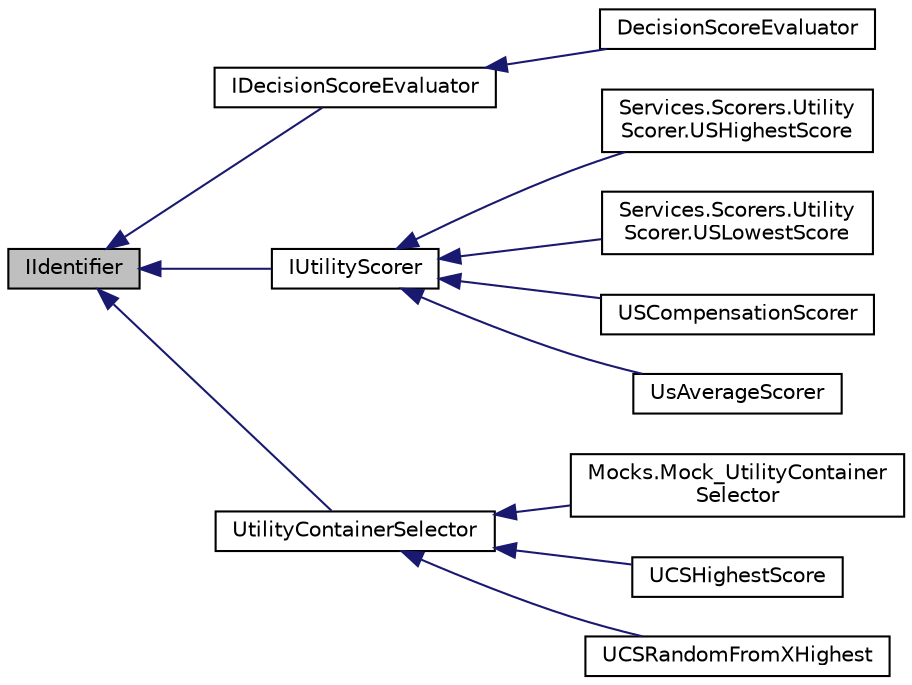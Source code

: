 digraph "IIdentifier"
{
 // LATEX_PDF_SIZE
  edge [fontname="Helvetica",fontsize="10",labelfontname="Helvetica",labelfontsize="10"];
  node [fontname="Helvetica",fontsize="10",shape=record];
  rankdir="LR";
  Node1 [label="IIdentifier",height=0.2,width=0.4,color="black", fillcolor="grey75", style="filled", fontcolor="black",tooltip=" "];
  Node1 -> Node2 [dir="back",color="midnightblue",fontsize="10",style="solid",fontname="Helvetica"];
  Node2 [label="IDecisionScoreEvaluator",height=0.2,width=0.4,color="black", fillcolor="white", style="filled",URL="$interface_i_decision_score_evaluator.html",tooltip=" "];
  Node2 -> Node3 [dir="back",color="midnightblue",fontsize="10",style="solid",fontname="Helvetica"];
  Node3 [label="DecisionScoreEvaluator",height=0.2,width=0.4,color="black", fillcolor="white", style="filled",URL="$class_decision_score_evaluator.html",tooltip=" "];
  Node1 -> Node4 [dir="back",color="midnightblue",fontsize="10",style="solid",fontname="Helvetica"];
  Node4 [label="IUtilityScorer",height=0.2,width=0.4,color="black", fillcolor="white", style="filled",URL="$interface_i_utility_scorer.html",tooltip=" "];
  Node4 -> Node5 [dir="back",color="midnightblue",fontsize="10",style="solid",fontname="Helvetica"];
  Node5 [label="Services.Scorers.Utility\lScorer.USHighestScore",height=0.2,width=0.4,color="black", fillcolor="white", style="filled",URL="$class_services_1_1_scorers_1_1_utility_scorer_1_1_u_s_highest_score.html",tooltip=" "];
  Node4 -> Node6 [dir="back",color="midnightblue",fontsize="10",style="solid",fontname="Helvetica"];
  Node6 [label="Services.Scorers.Utility\lScorer.USLowestScore",height=0.2,width=0.4,color="black", fillcolor="white", style="filled",URL="$class_services_1_1_scorers_1_1_utility_scorer_1_1_u_s_lowest_score.html",tooltip=" "];
  Node4 -> Node7 [dir="back",color="midnightblue",fontsize="10",style="solid",fontname="Helvetica"];
  Node7 [label="USCompensationScorer",height=0.2,width=0.4,color="black", fillcolor="white", style="filled",URL="$class_u_s_compensation_scorer.html",tooltip=" "];
  Node4 -> Node8 [dir="back",color="midnightblue",fontsize="10",style="solid",fontname="Helvetica"];
  Node8 [label="UsAverageScorer",height=0.2,width=0.4,color="black", fillcolor="white", style="filled",URL="$class_us_average_scorer.html",tooltip=" "];
  Node1 -> Node9 [dir="back",color="midnightblue",fontsize="10",style="solid",fontname="Helvetica"];
  Node9 [label="UtilityContainerSelector",height=0.2,width=0.4,color="black", fillcolor="white", style="filled",URL="$class_utility_container_selector.html",tooltip=" "];
  Node9 -> Node10 [dir="back",color="midnightblue",fontsize="10",style="solid",fontname="Helvetica"];
  Node10 [label="Mocks.Mock_UtilityContainer\lSelector",height=0.2,width=0.4,color="black", fillcolor="white", style="filled",URL="$class_mocks_1_1_mock___utility_container_selector.html",tooltip=" "];
  Node9 -> Node11 [dir="back",color="midnightblue",fontsize="10",style="solid",fontname="Helvetica"];
  Node11 [label="UCSHighestScore",height=0.2,width=0.4,color="black", fillcolor="white", style="filled",URL="$class_u_c_s_highest_score.html",tooltip=" "];
  Node9 -> Node12 [dir="back",color="midnightblue",fontsize="10",style="solid",fontname="Helvetica"];
  Node12 [label="UCSRandomFromXHighest",height=0.2,width=0.4,color="black", fillcolor="white", style="filled",tooltip=" "];
}
